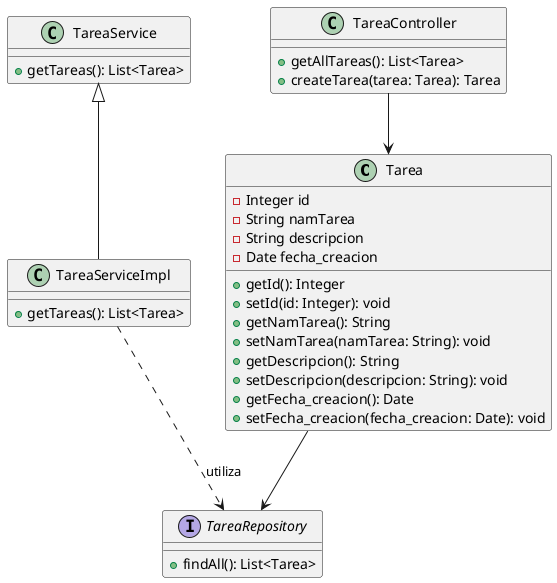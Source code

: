 @startuml


    class Tarea {
        - Integer id
        - String namTarea
        - String descripcion
        - Date fecha_creacion
        + getId(): Integer
        + setId(id: Integer): void
        + getNamTarea(): String
        + setNamTarea(namTarea: String): void
        + getDescripcion(): String
        + setDescripcion(descripcion: String): void
        + getFecha_creacion(): Date
        + setFecha_creacion(fecha_creacion: Date): void
    }




    class TareaController {
        + getAllTareas(): List<Tarea>
        + createTarea(tarea: Tarea): Tarea
    }




    class TareaService {
        + getTareas(): List<Tarea>
    }
    class TareaServiceImpl {
        + getTareas(): List<Tarea>
    }




    interface TareaRepository {
        + findAll(): List<Tarea>
    }


Tarea --> TareaRepository
TareaService <|-- TareaServiceImpl
TareaController --> Tarea
TareaServiceImpl ..> TareaRepository : utiliza

@enduml
